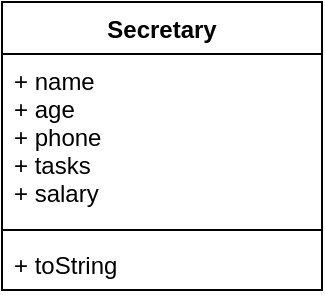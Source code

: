 <mxfile version="15.3.0" type="device"><diagram id="GHg1U97Havs6siqc4nEs" name="Page-1"><mxGraphModel dx="868" dy="488" grid="1" gridSize="10" guides="1" tooltips="1" connect="1" arrows="1" fold="1" page="1" pageScale="1" pageWidth="850" pageHeight="1100" math="0" shadow="0"><root><mxCell id="0"/><mxCell id="1" parent="0"/><mxCell id="ttr42szFa01sSYGn3v4W-5" value="Secretary" style="swimlane;fontStyle=1;align=center;verticalAlign=top;childLayout=stackLayout;horizontal=1;startSize=26;horizontalStack=0;resizeParent=1;resizeParentMax=0;resizeLast=0;collapsible=1;marginBottom=0;" vertex="1" parent="1"><mxGeometry x="340" y="310" width="160" height="144" as="geometry"/></mxCell><mxCell id="ttr42szFa01sSYGn3v4W-6" value="+ name&#10;+ age&#10;+ phone&#10;+ tasks&#10;+ salary" style="text;strokeColor=none;fillColor=none;align=left;verticalAlign=top;spacingLeft=4;spacingRight=4;overflow=hidden;rotatable=0;points=[[0,0.5],[1,0.5]];portConstraint=eastwest;" vertex="1" parent="ttr42szFa01sSYGn3v4W-5"><mxGeometry y="26" width="160" height="84" as="geometry"/></mxCell><mxCell id="ttr42szFa01sSYGn3v4W-7" value="" style="line;strokeWidth=1;fillColor=none;align=left;verticalAlign=middle;spacingTop=-1;spacingLeft=3;spacingRight=3;rotatable=0;labelPosition=right;points=[];portConstraint=eastwest;" vertex="1" parent="ttr42szFa01sSYGn3v4W-5"><mxGeometry y="110" width="160" height="8" as="geometry"/></mxCell><mxCell id="ttr42szFa01sSYGn3v4W-8" value="+ toString" style="text;strokeColor=none;fillColor=none;align=left;verticalAlign=top;spacingLeft=4;spacingRight=4;overflow=hidden;rotatable=0;points=[[0,0.5],[1,0.5]];portConstraint=eastwest;" vertex="1" parent="ttr42szFa01sSYGn3v4W-5"><mxGeometry y="118" width="160" height="26" as="geometry"/></mxCell></root></mxGraphModel></diagram></mxfile>